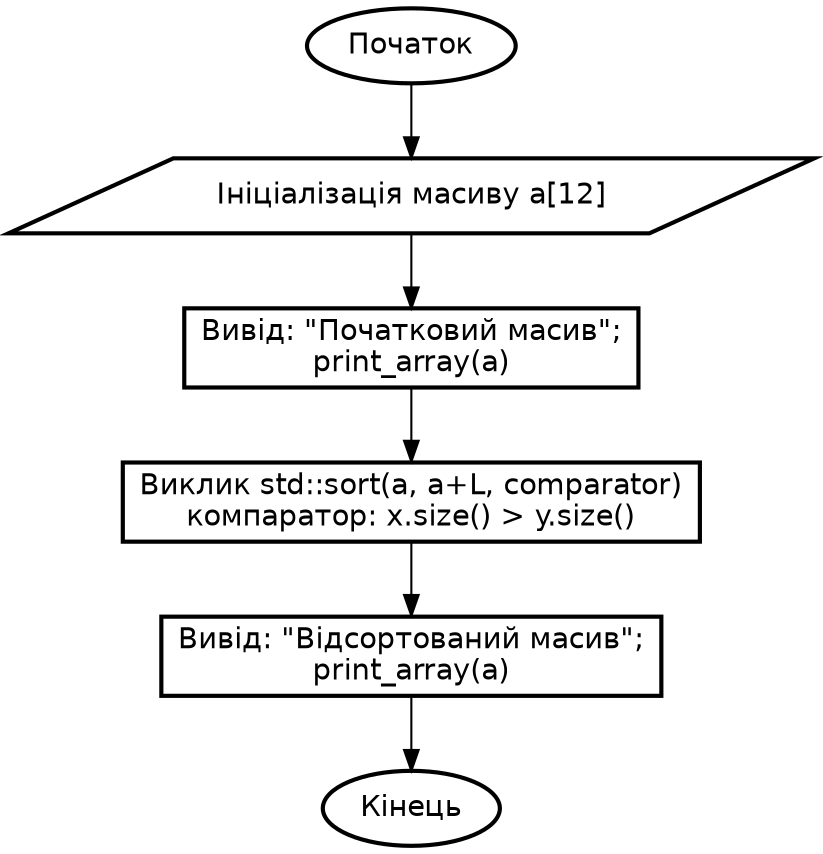 digraph sort_and_demo {
rankdir=TB;
node [fontname="DejaVu Sans", shape=box, style="solid,bold"];

start [shape=oval, label="Початок"];
init  [shape=parallelogram, label="Ініціалізація масиву a[12]"];
print1 [shape=rectangle, label="Вивід: \"Початковий масив\";\nprint_array(a)"];
sort   [shape=rectangle, label="Виклик std::sort(a, a+L, comparator)\nкомпаратор: x.size() > y.size()"];
print2 [shape=rectangle, label="Вивід: \"Відсортований масив\";\nprint_array(a)"];
stop  [shape=oval, label="Кінець"];

start -> init -> print1 -> sort -> print2 -> stop;
}
